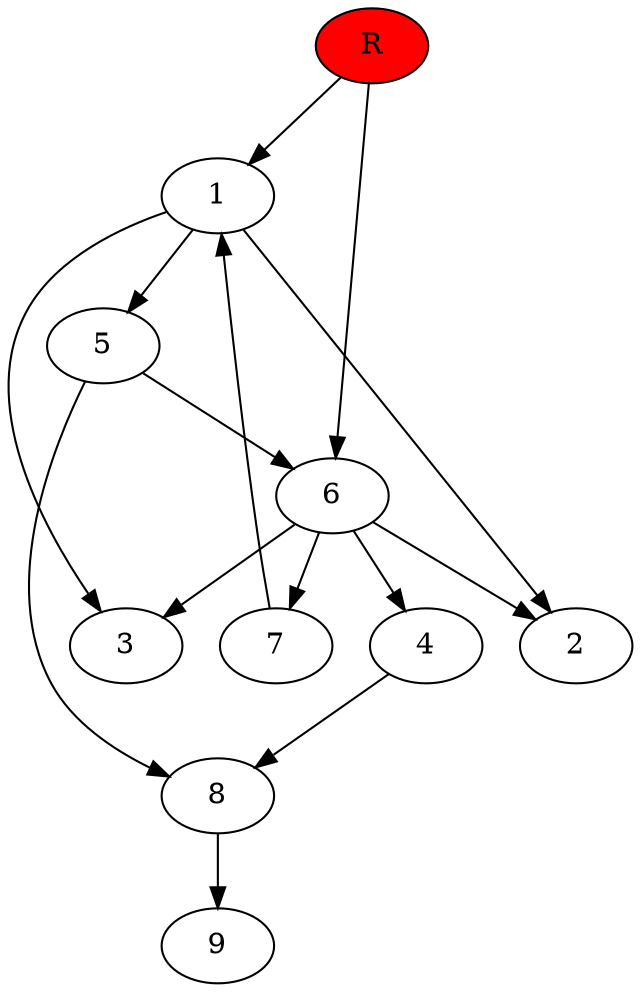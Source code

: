 digraph prb33673 {
	1
	2
	3
	4
	5
	6
	7
	8
	R [fillcolor="#ff0000" style=filled]
	1 -> 2
	1 -> 3
	1 -> 5
	4 -> 8
	5 -> 6
	5 -> 8
	6 -> 2
	6 -> 3
	6 -> 4
	6 -> 7
	7 -> 1
	8 -> 9
	R -> 1
	R -> 6
}
